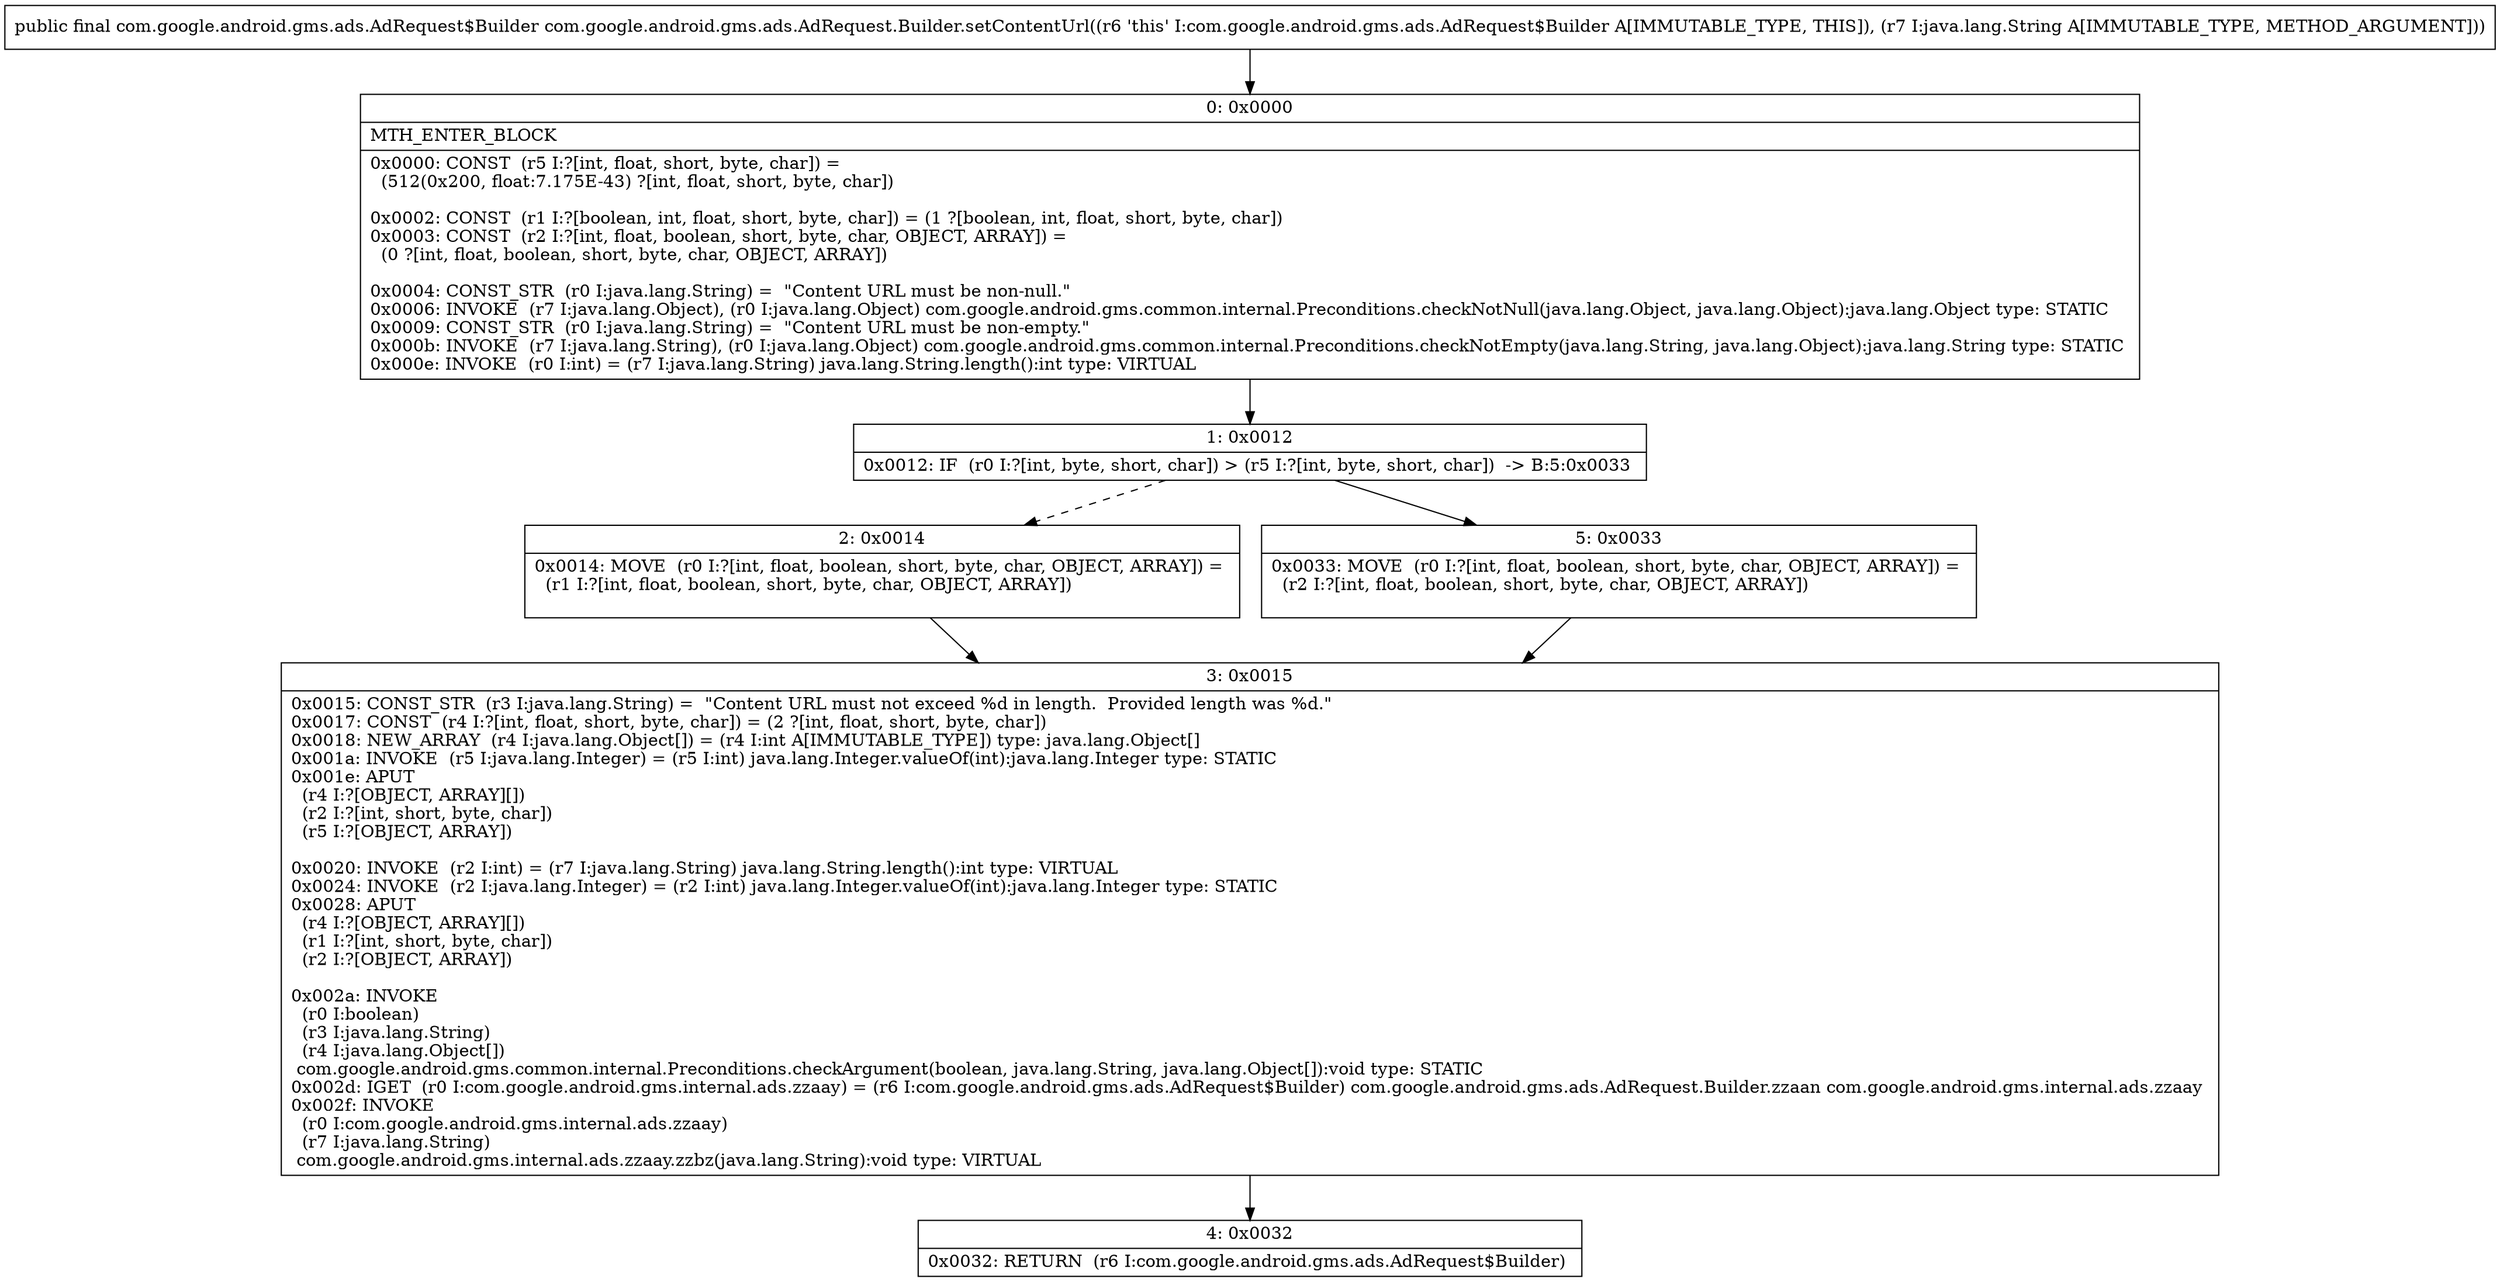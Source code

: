digraph "CFG forcom.google.android.gms.ads.AdRequest.Builder.setContentUrl(Ljava\/lang\/String;)Lcom\/google\/android\/gms\/ads\/AdRequest$Builder;" {
Node_0 [shape=record,label="{0\:\ 0x0000|MTH_ENTER_BLOCK\l|0x0000: CONST  (r5 I:?[int, float, short, byte, char]) = \l  (512(0x200, float:7.175E\-43) ?[int, float, short, byte, char])\l \l0x0002: CONST  (r1 I:?[boolean, int, float, short, byte, char]) = (1 ?[boolean, int, float, short, byte, char]) \l0x0003: CONST  (r2 I:?[int, float, boolean, short, byte, char, OBJECT, ARRAY]) = \l  (0 ?[int, float, boolean, short, byte, char, OBJECT, ARRAY])\l \l0x0004: CONST_STR  (r0 I:java.lang.String) =  \"Content URL must be non\-null.\" \l0x0006: INVOKE  (r7 I:java.lang.Object), (r0 I:java.lang.Object) com.google.android.gms.common.internal.Preconditions.checkNotNull(java.lang.Object, java.lang.Object):java.lang.Object type: STATIC \l0x0009: CONST_STR  (r0 I:java.lang.String) =  \"Content URL must be non\-empty.\" \l0x000b: INVOKE  (r7 I:java.lang.String), (r0 I:java.lang.Object) com.google.android.gms.common.internal.Preconditions.checkNotEmpty(java.lang.String, java.lang.Object):java.lang.String type: STATIC \l0x000e: INVOKE  (r0 I:int) = (r7 I:java.lang.String) java.lang.String.length():int type: VIRTUAL \l}"];
Node_1 [shape=record,label="{1\:\ 0x0012|0x0012: IF  (r0 I:?[int, byte, short, char]) \> (r5 I:?[int, byte, short, char])  \-\> B:5:0x0033 \l}"];
Node_2 [shape=record,label="{2\:\ 0x0014|0x0014: MOVE  (r0 I:?[int, float, boolean, short, byte, char, OBJECT, ARRAY]) = \l  (r1 I:?[int, float, boolean, short, byte, char, OBJECT, ARRAY])\l \l}"];
Node_3 [shape=record,label="{3\:\ 0x0015|0x0015: CONST_STR  (r3 I:java.lang.String) =  \"Content URL must not exceed %d in length.  Provided length was %d.\" \l0x0017: CONST  (r4 I:?[int, float, short, byte, char]) = (2 ?[int, float, short, byte, char]) \l0x0018: NEW_ARRAY  (r4 I:java.lang.Object[]) = (r4 I:int A[IMMUTABLE_TYPE]) type: java.lang.Object[] \l0x001a: INVOKE  (r5 I:java.lang.Integer) = (r5 I:int) java.lang.Integer.valueOf(int):java.lang.Integer type: STATIC \l0x001e: APUT  \l  (r4 I:?[OBJECT, ARRAY][])\l  (r2 I:?[int, short, byte, char])\l  (r5 I:?[OBJECT, ARRAY])\l \l0x0020: INVOKE  (r2 I:int) = (r7 I:java.lang.String) java.lang.String.length():int type: VIRTUAL \l0x0024: INVOKE  (r2 I:java.lang.Integer) = (r2 I:int) java.lang.Integer.valueOf(int):java.lang.Integer type: STATIC \l0x0028: APUT  \l  (r4 I:?[OBJECT, ARRAY][])\l  (r1 I:?[int, short, byte, char])\l  (r2 I:?[OBJECT, ARRAY])\l \l0x002a: INVOKE  \l  (r0 I:boolean)\l  (r3 I:java.lang.String)\l  (r4 I:java.lang.Object[])\l com.google.android.gms.common.internal.Preconditions.checkArgument(boolean, java.lang.String, java.lang.Object[]):void type: STATIC \l0x002d: IGET  (r0 I:com.google.android.gms.internal.ads.zzaay) = (r6 I:com.google.android.gms.ads.AdRequest$Builder) com.google.android.gms.ads.AdRequest.Builder.zzaan com.google.android.gms.internal.ads.zzaay \l0x002f: INVOKE  \l  (r0 I:com.google.android.gms.internal.ads.zzaay)\l  (r7 I:java.lang.String)\l com.google.android.gms.internal.ads.zzaay.zzbz(java.lang.String):void type: VIRTUAL \l}"];
Node_4 [shape=record,label="{4\:\ 0x0032|0x0032: RETURN  (r6 I:com.google.android.gms.ads.AdRequest$Builder) \l}"];
Node_5 [shape=record,label="{5\:\ 0x0033|0x0033: MOVE  (r0 I:?[int, float, boolean, short, byte, char, OBJECT, ARRAY]) = \l  (r2 I:?[int, float, boolean, short, byte, char, OBJECT, ARRAY])\l \l}"];
MethodNode[shape=record,label="{public final com.google.android.gms.ads.AdRequest$Builder com.google.android.gms.ads.AdRequest.Builder.setContentUrl((r6 'this' I:com.google.android.gms.ads.AdRequest$Builder A[IMMUTABLE_TYPE, THIS]), (r7 I:java.lang.String A[IMMUTABLE_TYPE, METHOD_ARGUMENT])) }"];
MethodNode -> Node_0;
Node_0 -> Node_1;
Node_1 -> Node_2[style=dashed];
Node_1 -> Node_5;
Node_2 -> Node_3;
Node_3 -> Node_4;
Node_5 -> Node_3;
}

